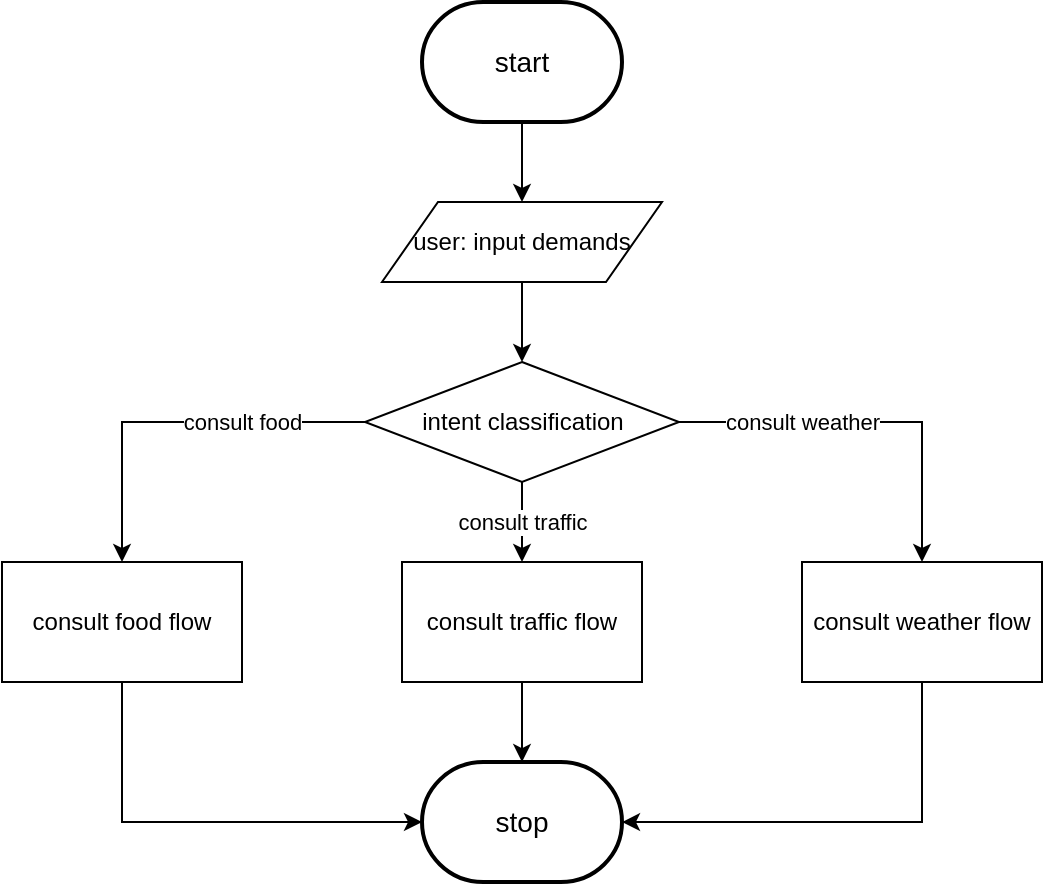 <mxfile version="12.2.3" type="github" pages="1">
  <diagram id="WU-TL6IKNw6DOxx73Fz2" name="Page-1">
    <mxGraphModel dx="640" dy="1553" grid="1" gridSize="10" guides="1" tooltips="1" connect="1" arrows="1" fold="1" page="1" pageScale="1" pageWidth="827" pageHeight="1169" math="0" shadow="0">
      <root>
        <mxCell id="0"/>
        <mxCell id="1" parent="0"/>
        <mxCell id="SYcvyXfJz1ZWH5OVi8Zo-3" style="edgeStyle=orthogonalEdgeStyle;rounded=0;orthogonalLoop=1;jettySize=auto;html=1;exitX=0.5;exitY=1;exitDx=0;exitDy=0;exitPerimeter=0;entryX=0.5;entryY=0;entryDx=0;entryDy=0;" edge="1" parent="1" source="SYcvyXfJz1ZWH5OVi8Zo-1" target="SYcvyXfJz1ZWH5OVi8Zo-2">
          <mxGeometry relative="1" as="geometry"/>
        </mxCell>
        <mxCell id="SYcvyXfJz1ZWH5OVi8Zo-1" value="&lt;span style=&quot;font-size: 14px&quot;&gt;start&lt;/span&gt;" style="strokeWidth=2;html=1;shape=mxgraph.flowchart.terminator;whiteSpace=wrap;" vertex="1" parent="1">
          <mxGeometry x="350" y="-1159.981" width="100" height="60" as="geometry"/>
        </mxCell>
        <mxCell id="SYcvyXfJz1ZWH5OVi8Zo-5" style="edgeStyle=orthogonalEdgeStyle;rounded=0;orthogonalLoop=1;jettySize=auto;html=1;exitX=0.5;exitY=1;exitDx=0;exitDy=0;entryX=0.5;entryY=0;entryDx=0;entryDy=0;" edge="1" parent="1" source="SYcvyXfJz1ZWH5OVi8Zo-2" target="SYcvyXfJz1ZWH5OVi8Zo-4">
          <mxGeometry relative="1" as="geometry"/>
        </mxCell>
        <mxCell id="SYcvyXfJz1ZWH5OVi8Zo-2" value="user: input demands" style="shape=parallelogram;perimeter=parallelogramPerimeter;whiteSpace=wrap;html=1;" vertex="1" parent="1">
          <mxGeometry x="330" y="-1060" width="140" height="40" as="geometry"/>
        </mxCell>
        <mxCell id="SYcvyXfJz1ZWH5OVi8Zo-10" value="consult traffic" style="edgeStyle=orthogonalEdgeStyle;rounded=0;orthogonalLoop=1;jettySize=auto;html=1;exitX=0.5;exitY=1;exitDx=0;exitDy=0;" edge="1" parent="1" source="SYcvyXfJz1ZWH5OVi8Zo-4" target="SYcvyXfJz1ZWH5OVi8Zo-8">
          <mxGeometry relative="1" as="geometry"/>
        </mxCell>
        <mxCell id="SYcvyXfJz1ZWH5OVi8Zo-11" value="consult food" style="edgeStyle=orthogonalEdgeStyle;rounded=0;orthogonalLoop=1;jettySize=auto;html=1;exitX=0;exitY=0.5;exitDx=0;exitDy=0;entryX=0.5;entryY=0;entryDx=0;entryDy=0;" edge="1" parent="1" source="SYcvyXfJz1ZWH5OVi8Zo-4" target="SYcvyXfJz1ZWH5OVi8Zo-6">
          <mxGeometry x="-0.356" relative="1" as="geometry">
            <mxPoint as="offset"/>
          </mxGeometry>
        </mxCell>
        <mxCell id="SYcvyXfJz1ZWH5OVi8Zo-12" value="consult weather" style="edgeStyle=orthogonalEdgeStyle;rounded=0;orthogonalLoop=1;jettySize=auto;html=1;exitX=1;exitY=0.5;exitDx=0;exitDy=0;entryX=0.5;entryY=0;entryDx=0;entryDy=0;" edge="1" parent="1" source="SYcvyXfJz1ZWH5OVi8Zo-4" target="SYcvyXfJz1ZWH5OVi8Zo-9">
          <mxGeometry x="-0.356" relative="1" as="geometry">
            <mxPoint as="offset"/>
          </mxGeometry>
        </mxCell>
        <mxCell id="SYcvyXfJz1ZWH5OVi8Zo-4" value="intent classification" style="rhombus;whiteSpace=wrap;html=1;" vertex="1" parent="1">
          <mxGeometry x="321.5" y="-980" width="157" height="60" as="geometry"/>
        </mxCell>
        <mxCell id="SYcvyXfJz1ZWH5OVi8Zo-15" style="edgeStyle=orthogonalEdgeStyle;rounded=0;orthogonalLoop=1;jettySize=auto;html=1;exitX=0.5;exitY=1;exitDx=0;exitDy=0;entryX=0;entryY=0.5;entryDx=0;entryDy=0;entryPerimeter=0;" edge="1" parent="1" source="SYcvyXfJz1ZWH5OVi8Zo-6" target="SYcvyXfJz1ZWH5OVi8Zo-13">
          <mxGeometry relative="1" as="geometry"/>
        </mxCell>
        <mxCell id="SYcvyXfJz1ZWH5OVi8Zo-6" value="consult food flow" style="rounded=0;whiteSpace=wrap;html=1;" vertex="1" parent="1">
          <mxGeometry x="140" y="-880" width="120" height="60" as="geometry"/>
        </mxCell>
        <mxCell id="SYcvyXfJz1ZWH5OVi8Zo-14" style="edgeStyle=orthogonalEdgeStyle;rounded=0;orthogonalLoop=1;jettySize=auto;html=1;exitX=0.5;exitY=1;exitDx=0;exitDy=0;entryX=0.5;entryY=0;entryDx=0;entryDy=0;entryPerimeter=0;" edge="1" parent="1" source="SYcvyXfJz1ZWH5OVi8Zo-8" target="SYcvyXfJz1ZWH5OVi8Zo-13">
          <mxGeometry relative="1" as="geometry"/>
        </mxCell>
        <mxCell id="SYcvyXfJz1ZWH5OVi8Zo-8" value="consult traffic flow" style="rounded=0;whiteSpace=wrap;html=1;" vertex="1" parent="1">
          <mxGeometry x="340" y="-880" width="120" height="60" as="geometry"/>
        </mxCell>
        <mxCell id="SYcvyXfJz1ZWH5OVi8Zo-16" style="edgeStyle=orthogonalEdgeStyle;rounded=0;orthogonalLoop=1;jettySize=auto;html=1;exitX=0.5;exitY=1;exitDx=0;exitDy=0;entryX=1;entryY=0.5;entryDx=0;entryDy=0;entryPerimeter=0;" edge="1" parent="1" source="SYcvyXfJz1ZWH5OVi8Zo-9" target="SYcvyXfJz1ZWH5OVi8Zo-13">
          <mxGeometry relative="1" as="geometry"/>
        </mxCell>
        <mxCell id="SYcvyXfJz1ZWH5OVi8Zo-9" value="consult weather flow" style="rounded=0;whiteSpace=wrap;html=1;" vertex="1" parent="1">
          <mxGeometry x="540" y="-880" width="120" height="60" as="geometry"/>
        </mxCell>
        <mxCell id="SYcvyXfJz1ZWH5OVi8Zo-13" value="&lt;span style=&quot;font-size: 14px&quot;&gt;stop&lt;/span&gt;" style="strokeWidth=2;html=1;shape=mxgraph.flowchart.terminator;whiteSpace=wrap;" vertex="1" parent="1">
          <mxGeometry x="350" y="-779.981" width="100" height="60" as="geometry"/>
        </mxCell>
      </root>
    </mxGraphModel>
  </diagram>
</mxfile>
